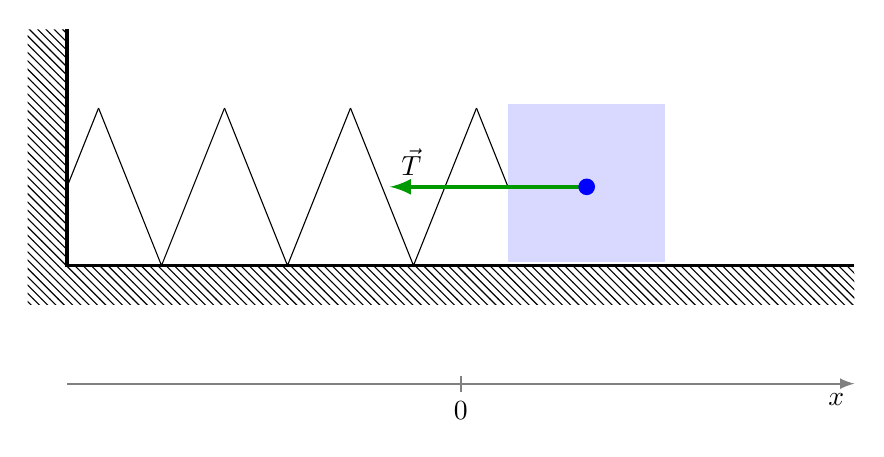 \begin{tikzpicture}


\draw[very thick]  (-5,2)--(-5,-1)--(5,-1);
\fill[pattern=north west lines]  (-5,2) -- (-5.5,2) -- (-5.5,-1.5) -- (5,-1.5) -- (5,-1) -- (-5,-1)--(-5,2)-- cycle;

\draw[->,>=latex,thick,gray] (-5,-2.5) -- (5,-2.5) node[below left,black] {$x$};
\draw[thick,gray] (0,-2.4)--(0,-2.6) node[below, black] {$0$};


\def\k{0.4}
\draw (-5,0)--({-5+\k},1);
\foreach \i in {1,3,...,5} {
  \draw ({-5+(2*\i-1)*\k},1)--({-5+(2*\i+1)*\k},-1)--({-5+(2*\i+3)*\k},1);
}
\def\i{7}
\draw ({-5+(2*\i-1)*\k},1)--({-5+(2*\i)*\k},0);



\coordinate (P) at (1.6,0) ;
\fill[blue!15] ($(P)+(1,1.05)$)-- ++ (0,-2)--++(-2,0)--++(0,2)--cycle;
% \draw[->,>=latex, ultra thick, green!60!black] (P)-- + (0,-1.9) node[right,  black] {$\vec P$};
% \draw[->,>=latex, ultra thick, green!60!black] (P)-- + (0,2) node[right,  black] {$\vec R$};
% \draw[->,>=latex, ultra thick, green!60!black] (P)-- + (1.5,0) node[below right,  black] {$\vec F$};
\draw[->,>=latex, ultra thick, green!60!black] (P)-- + (-2.5,0) node[above right,  black] {$\vec T$};


  \fill[blue]  (P) circle (3pt);
\end{tikzpicture}
